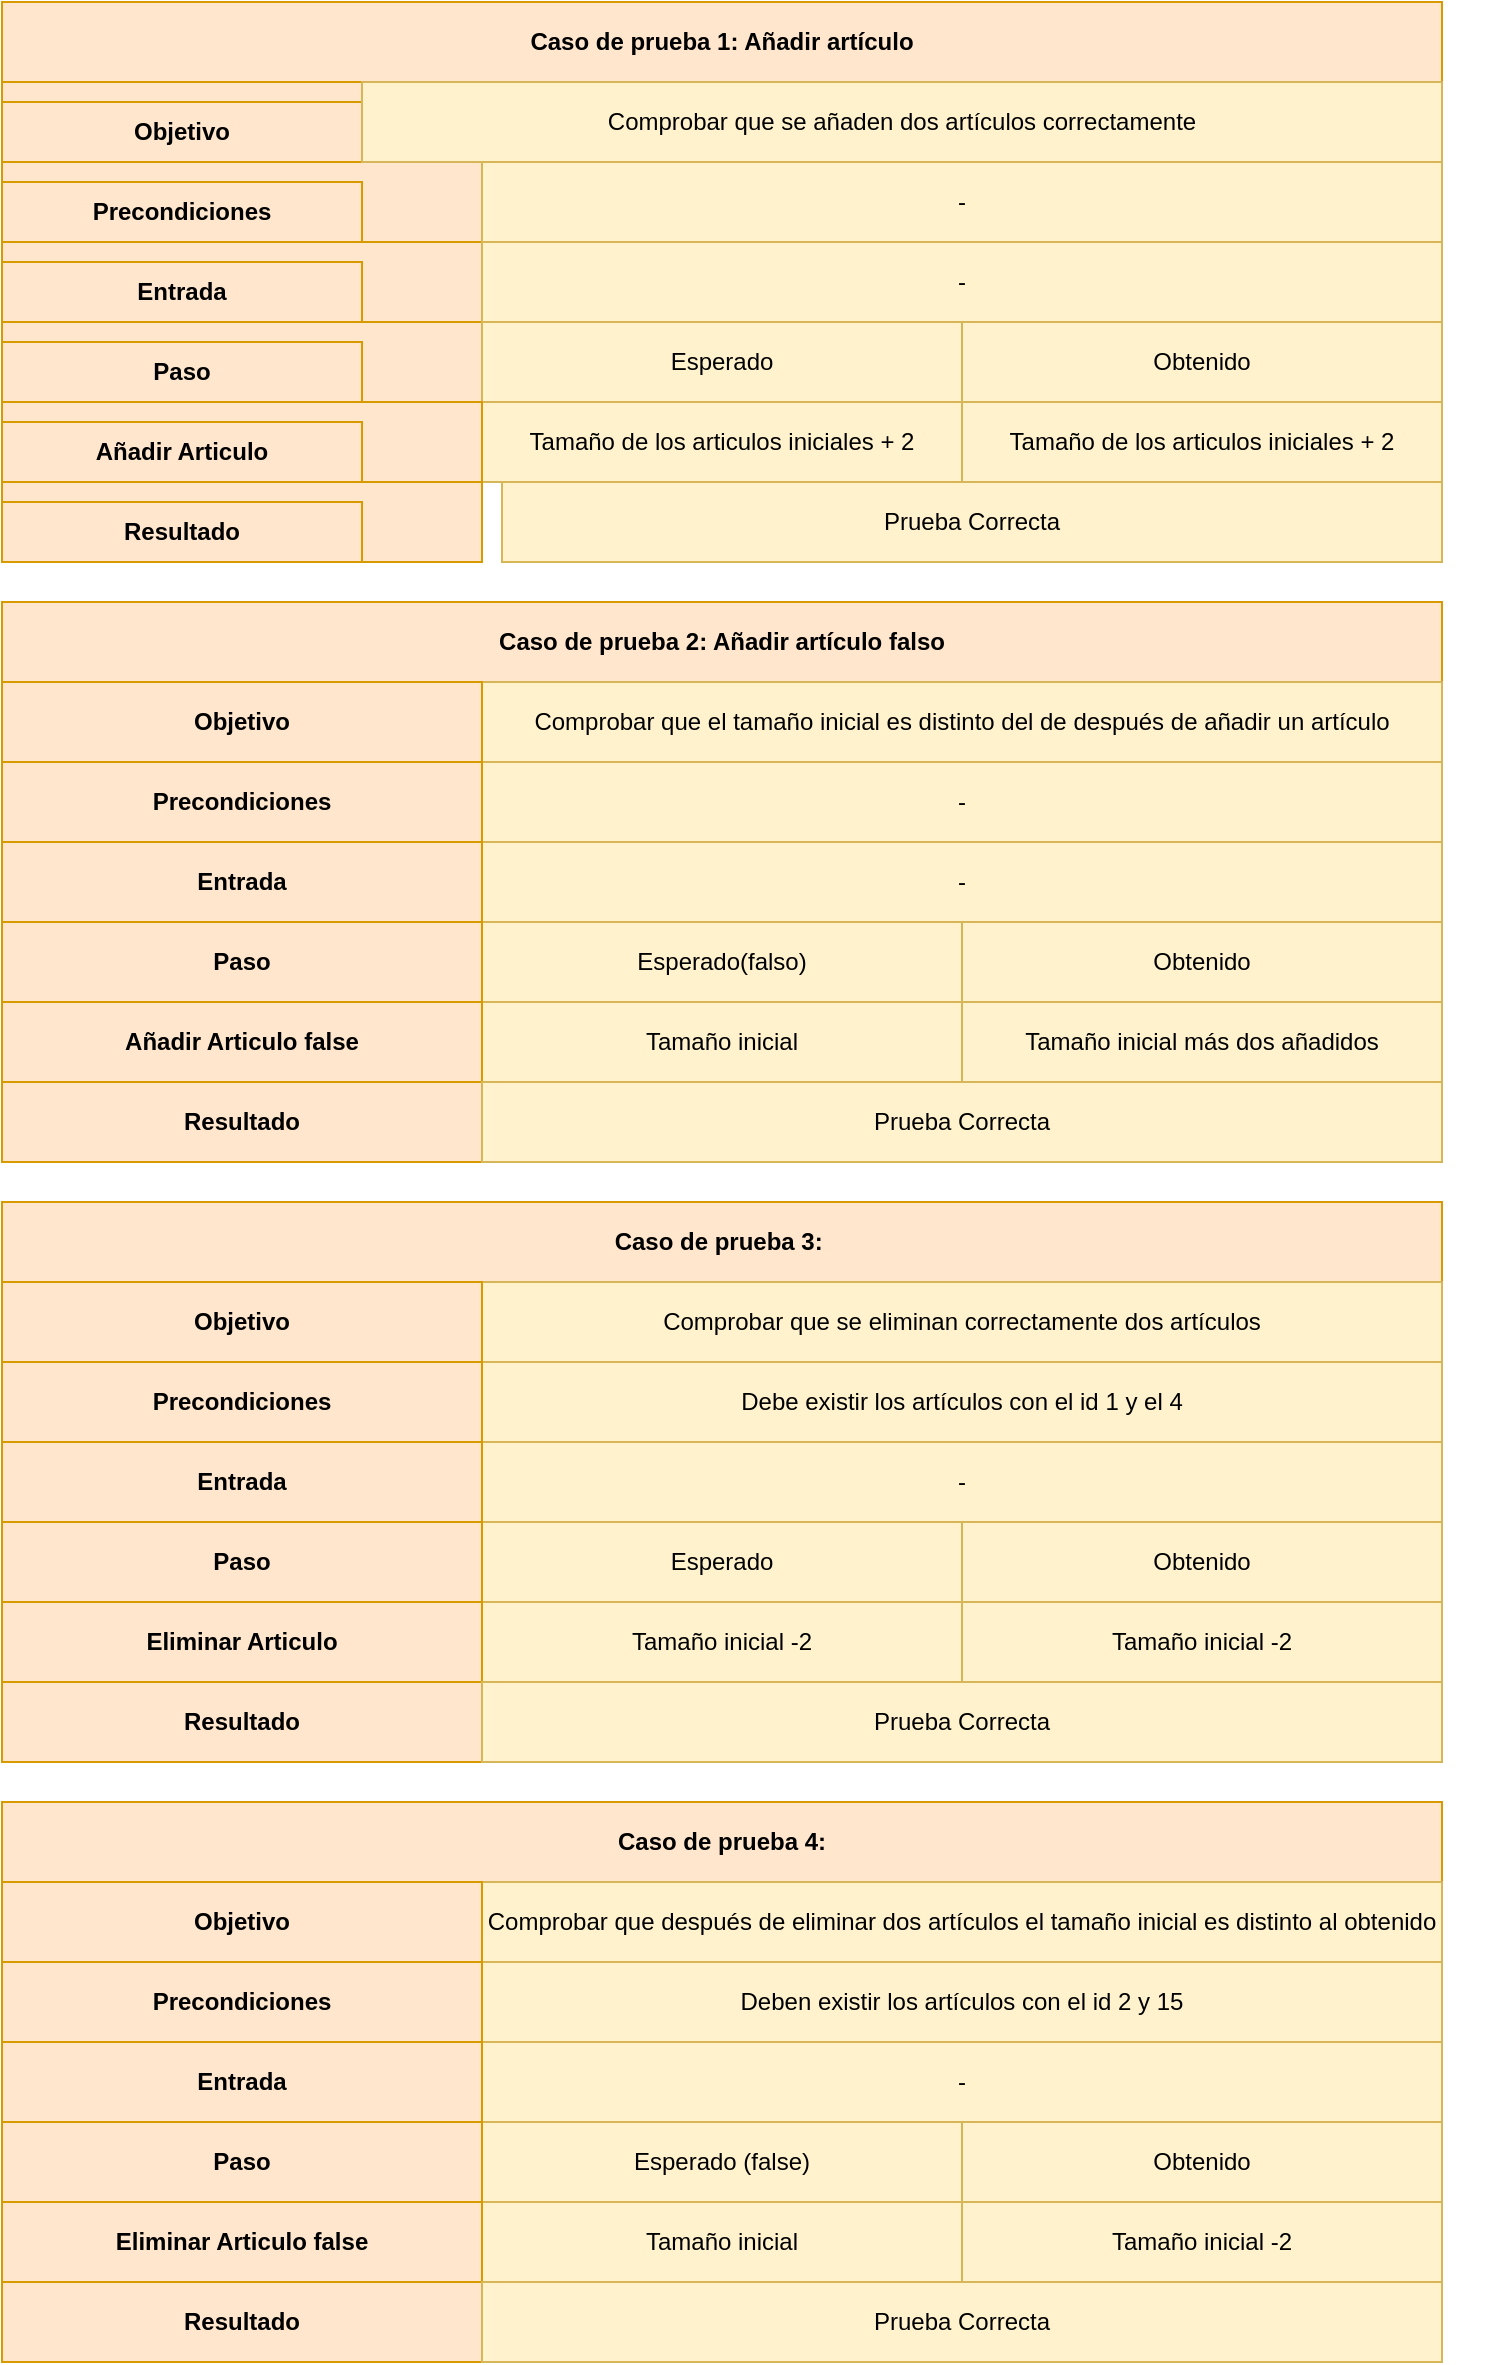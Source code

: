 <mxfile version="13.9.9" type="device"><diagram id="Tmcd0Xg-OnGolHkOcfXn" name="Página-1"><mxGraphModel dx="1086" dy="806" grid="1" gridSize="10" guides="1" tooltips="1" connect="1" arrows="1" fold="1" page="1" pageScale="1" pageWidth="827" pageHeight="1169" math="0" shadow="0"><root><mxCell id="0"/><mxCell id="1" parent="0"/><mxCell id="aLWLs9xz78HU5X2OALzb-88" value="" style="group" parent="1" vertex="1" connectable="0"><mxGeometry x="40" y="900" width="720" height="280" as="geometry"/></mxCell><mxCell id="aLWLs9xz78HU5X2OALzb-49" value="&lt;b&gt;Caso de prueba 4:&lt;/b&gt;" style="rounded=0;whiteSpace=wrap;html=1;fillColor=#ffe6cc;strokeColor=#d79b00;" parent="aLWLs9xz78HU5X2OALzb-88" vertex="1"><mxGeometry width="720" height="40" as="geometry"/></mxCell><mxCell id="aLWLs9xz78HU5X2OALzb-50" value="Comprobar que después de eliminar dos artículos el tamaño inicial es distinto al obtenido" style="rounded=0;whiteSpace=wrap;html=1;fillColor=#fff2cc;strokeColor=#d6b656;" parent="aLWLs9xz78HU5X2OALzb-88" vertex="1"><mxGeometry x="240" y="40" width="480" height="40" as="geometry"/></mxCell><mxCell id="aLWLs9xz78HU5X2OALzb-51" value="" style="rounded=0;whiteSpace=wrap;html=1;fillColor=#ffe6cc;strokeColor=#d79b00;" parent="aLWLs9xz78HU5X2OALzb-88" vertex="1"><mxGeometry y="40" width="240" height="40" as="geometry"/></mxCell><mxCell id="aLWLs9xz78HU5X2OALzb-52" value="" style="rounded=0;whiteSpace=wrap;html=1;fillColor=#ffe6cc;strokeColor=#d79b00;" parent="aLWLs9xz78HU5X2OALzb-88" vertex="1"><mxGeometry y="80" width="240" height="40" as="geometry"/></mxCell><mxCell id="aLWLs9xz78HU5X2OALzb-53" value="" style="rounded=0;whiteSpace=wrap;html=1;fillColor=#ffe6cc;strokeColor=#d79b00;" parent="aLWLs9xz78HU5X2OALzb-88" vertex="1"><mxGeometry y="120" width="240" height="40" as="geometry"/></mxCell><mxCell id="aLWLs9xz78HU5X2OALzb-54" value="" style="rounded=0;whiteSpace=wrap;html=1;fillColor=#ffe6cc;strokeColor=#d79b00;" parent="aLWLs9xz78HU5X2OALzb-88" vertex="1"><mxGeometry y="160" width="240" height="40" as="geometry"/></mxCell><mxCell id="aLWLs9xz78HU5X2OALzb-55" value="Deben existir los artículos con el id 2 y 15" style="rounded=0;whiteSpace=wrap;html=1;fillColor=#fff2cc;strokeColor=#d6b656;" parent="aLWLs9xz78HU5X2OALzb-88" vertex="1"><mxGeometry x="240" y="80" width="480" height="40" as="geometry"/></mxCell><mxCell id="aLWLs9xz78HU5X2OALzb-56" value="-" style="rounded=0;whiteSpace=wrap;html=1;fillColor=#fff2cc;strokeColor=#d6b656;" parent="aLWLs9xz78HU5X2OALzb-88" vertex="1"><mxGeometry x="240" y="120" width="480" height="40" as="geometry"/></mxCell><mxCell id="aLWLs9xz78HU5X2OALzb-57" value="Esperado (false)" style="rounded=0;whiteSpace=wrap;html=1;fillColor=#fff2cc;strokeColor=#d6b656;" parent="aLWLs9xz78HU5X2OALzb-88" vertex="1"><mxGeometry x="240" y="160" width="240" height="40" as="geometry"/></mxCell><mxCell id="aLWLs9xz78HU5X2OALzb-58" value="Obtenido" style="rounded=0;whiteSpace=wrap;html=1;fillColor=#fff2cc;strokeColor=#d6b656;" parent="aLWLs9xz78HU5X2OALzb-88" vertex="1"><mxGeometry x="480" y="160" width="240" height="40" as="geometry"/></mxCell><mxCell id="aLWLs9xz78HU5X2OALzb-59" value="Tamaño inicial -2" style="rounded=0;whiteSpace=wrap;html=1;fillColor=#fff2cc;strokeColor=#d6b656;" parent="aLWLs9xz78HU5X2OALzb-88" vertex="1"><mxGeometry x="480" y="200" width="240" height="40" as="geometry"/></mxCell><mxCell id="aLWLs9xz78HU5X2OALzb-60" value="Tamaño inicial" style="rounded=0;whiteSpace=wrap;html=1;fillColor=#fff2cc;strokeColor=#d6b656;" parent="aLWLs9xz78HU5X2OALzb-88" vertex="1"><mxGeometry x="240" y="200" width="240" height="40" as="geometry"/></mxCell><mxCell id="aLWLs9xz78HU5X2OALzb-61" value="" style="rounded=0;whiteSpace=wrap;html=1;fillColor=#ffe6cc;strokeColor=#d79b00;" parent="aLWLs9xz78HU5X2OALzb-88" vertex="1"><mxGeometry y="200" width="240" height="40" as="geometry"/></mxCell><mxCell id="aLWLs9xz78HU5X2OALzb-62" value="" style="rounded=0;whiteSpace=wrap;html=1;fillColor=#fff2cc;strokeColor=#d6b656;" parent="aLWLs9xz78HU5X2OALzb-88" vertex="1"><mxGeometry x="240" y="240" width="480" height="40" as="geometry"/></mxCell><mxCell id="aLWLs9xz78HU5X2OALzb-63" value="" style="rounded=0;whiteSpace=wrap;html=1;fillColor=#ffe6cc;strokeColor=#d79b00;" parent="aLWLs9xz78HU5X2OALzb-88" vertex="1"><mxGeometry y="240" width="240" height="40" as="geometry"/></mxCell><mxCell id="aLWLs9xz78HU5X2OALzb-82" value="&lt;b&gt;Objetivo&lt;/b&gt;" style="rounded=0;whiteSpace=wrap;html=1;fillColor=#ffe6cc;strokeColor=#d79b00;" parent="aLWLs9xz78HU5X2OALzb-88" vertex="1"><mxGeometry y="40" width="240" height="40" as="geometry"/></mxCell><mxCell id="aLWLs9xz78HU5X2OALzb-83" value="&lt;b&gt;Precondiciones&lt;/b&gt;" style="rounded=0;whiteSpace=wrap;html=1;fillColor=#ffe6cc;strokeColor=#d79b00;" parent="aLWLs9xz78HU5X2OALzb-88" vertex="1"><mxGeometry y="80" width="240" height="40" as="geometry"/></mxCell><mxCell id="aLWLs9xz78HU5X2OALzb-84" value="&lt;b&gt;Entrada&lt;/b&gt;" style="rounded=0;whiteSpace=wrap;html=1;fillColor=#ffe6cc;strokeColor=#d79b00;" parent="aLWLs9xz78HU5X2OALzb-88" vertex="1"><mxGeometry y="120" width="240" height="40" as="geometry"/></mxCell><mxCell id="aLWLs9xz78HU5X2OALzb-85" value="&lt;b&gt;Paso&lt;/b&gt;" style="rounded=0;whiteSpace=wrap;html=1;fillColor=#ffe6cc;strokeColor=#d79b00;" parent="aLWLs9xz78HU5X2OALzb-88" vertex="1"><mxGeometry y="160" width="240" height="40" as="geometry"/></mxCell><mxCell id="aLWLs9xz78HU5X2OALzb-86" value="&lt;b&gt;Eliminar Articulo false&lt;/b&gt;" style="rounded=0;whiteSpace=wrap;html=1;fillColor=#ffe6cc;strokeColor=#d79b00;" parent="aLWLs9xz78HU5X2OALzb-88" vertex="1"><mxGeometry y="200" width="240" height="40" as="geometry"/></mxCell><mxCell id="aLWLs9xz78HU5X2OALzb-87" value="&lt;b&gt;Resultado&lt;/b&gt;" style="rounded=0;whiteSpace=wrap;html=1;fillColor=#ffe6cc;strokeColor=#d79b00;" parent="aLWLs9xz78HU5X2OALzb-88" vertex="1"><mxGeometry y="240" width="240" height="40" as="geometry"/></mxCell><mxCell id="aLWLs9xz78HU5X2OALzb-95" value="Prueba Correcta" style="rounded=0;whiteSpace=wrap;html=1;fillColor=#fff2cc;strokeColor=#d6b656;" parent="aLWLs9xz78HU5X2OALzb-88" vertex="1"><mxGeometry x="240" y="240" width="480" height="40" as="geometry"/></mxCell><mxCell id="aLWLs9xz78HU5X2OALzb-89" value="" style="group" parent="1" vertex="1" connectable="0"><mxGeometry x="40" y="600" width="720" height="280" as="geometry"/></mxCell><mxCell id="aLWLs9xz78HU5X2OALzb-34" value="&lt;b&gt;Caso de prueba 3:&amp;nbsp;&lt;/b&gt;" style="rounded=0;whiteSpace=wrap;html=1;fillColor=#ffe6cc;strokeColor=#d79b00;" parent="aLWLs9xz78HU5X2OALzb-89" vertex="1"><mxGeometry width="720" height="40" as="geometry"/></mxCell><mxCell id="aLWLs9xz78HU5X2OALzb-35" value="Comprobar que se eliminan correctamente dos artículos" style="rounded=0;whiteSpace=wrap;html=1;fillColor=#fff2cc;strokeColor=#d6b656;" parent="aLWLs9xz78HU5X2OALzb-89" vertex="1"><mxGeometry x="240" y="40" width="480" height="40" as="geometry"/></mxCell><mxCell id="aLWLs9xz78HU5X2OALzb-36" value="" style="rounded=0;whiteSpace=wrap;html=1;fillColor=#ffe6cc;strokeColor=#d79b00;" parent="aLWLs9xz78HU5X2OALzb-89" vertex="1"><mxGeometry y="40" width="240" height="40" as="geometry"/></mxCell><mxCell id="aLWLs9xz78HU5X2OALzb-37" value="" style="rounded=0;whiteSpace=wrap;html=1;fillColor=#ffe6cc;strokeColor=#d79b00;" parent="aLWLs9xz78HU5X2OALzb-89" vertex="1"><mxGeometry y="80" width="240" height="40" as="geometry"/></mxCell><mxCell id="aLWLs9xz78HU5X2OALzb-38" value="" style="rounded=0;whiteSpace=wrap;html=1;fillColor=#ffe6cc;strokeColor=#d79b00;" parent="aLWLs9xz78HU5X2OALzb-89" vertex="1"><mxGeometry y="120" width="240" height="40" as="geometry"/></mxCell><mxCell id="aLWLs9xz78HU5X2OALzb-39" value="" style="rounded=0;whiteSpace=wrap;html=1;fillColor=#ffe6cc;strokeColor=#d79b00;" parent="aLWLs9xz78HU5X2OALzb-89" vertex="1"><mxGeometry y="160" width="240" height="40" as="geometry"/></mxCell><mxCell id="aLWLs9xz78HU5X2OALzb-40" value="Debe existir los artículos con el id 1 y el 4" style="rounded=0;whiteSpace=wrap;html=1;fillColor=#fff2cc;strokeColor=#d6b656;" parent="aLWLs9xz78HU5X2OALzb-89" vertex="1"><mxGeometry x="240" y="80" width="480" height="40" as="geometry"/></mxCell><mxCell id="aLWLs9xz78HU5X2OALzb-41" value="-" style="rounded=0;whiteSpace=wrap;html=1;fillColor=#fff2cc;strokeColor=#d6b656;" parent="aLWLs9xz78HU5X2OALzb-89" vertex="1"><mxGeometry x="240" y="120" width="480" height="40" as="geometry"/></mxCell><mxCell id="aLWLs9xz78HU5X2OALzb-42" value="Esperado" style="rounded=0;whiteSpace=wrap;html=1;fillColor=#fff2cc;strokeColor=#d6b656;" parent="aLWLs9xz78HU5X2OALzb-89" vertex="1"><mxGeometry x="240" y="160" width="240" height="40" as="geometry"/></mxCell><mxCell id="aLWLs9xz78HU5X2OALzb-43" value="Obtenido" style="rounded=0;whiteSpace=wrap;html=1;fillColor=#fff2cc;strokeColor=#d6b656;" parent="aLWLs9xz78HU5X2OALzb-89" vertex="1"><mxGeometry x="480" y="160" width="240" height="40" as="geometry"/></mxCell><mxCell id="aLWLs9xz78HU5X2OALzb-44" value="&lt;span&gt;Tamaño inicial -2&lt;/span&gt;" style="rounded=0;whiteSpace=wrap;html=1;fillColor=#fff2cc;strokeColor=#d6b656;" parent="aLWLs9xz78HU5X2OALzb-89" vertex="1"><mxGeometry x="480" y="200" width="240" height="40" as="geometry"/></mxCell><mxCell id="aLWLs9xz78HU5X2OALzb-45" value="Tamaño inicial -2" style="rounded=0;whiteSpace=wrap;html=1;fillColor=#fff2cc;strokeColor=#d6b656;" parent="aLWLs9xz78HU5X2OALzb-89" vertex="1"><mxGeometry x="240" y="200" width="240" height="40" as="geometry"/></mxCell><mxCell id="aLWLs9xz78HU5X2OALzb-46" value="" style="rounded=0;whiteSpace=wrap;html=1;fillColor=#ffe6cc;strokeColor=#d79b00;" parent="aLWLs9xz78HU5X2OALzb-89" vertex="1"><mxGeometry y="200" width="240" height="40" as="geometry"/></mxCell><mxCell id="aLWLs9xz78HU5X2OALzb-47" value="" style="rounded=0;whiteSpace=wrap;html=1;fillColor=#fff2cc;strokeColor=#d6b656;" parent="aLWLs9xz78HU5X2OALzb-89" vertex="1"><mxGeometry x="240" y="240" width="480" height="40" as="geometry"/></mxCell><mxCell id="aLWLs9xz78HU5X2OALzb-48" value="" style="rounded=0;whiteSpace=wrap;html=1;fillColor=#ffe6cc;strokeColor=#d79b00;" parent="aLWLs9xz78HU5X2OALzb-89" vertex="1"><mxGeometry y="240" width="240" height="40" as="geometry"/></mxCell><mxCell id="aLWLs9xz78HU5X2OALzb-70" value="&lt;b&gt;Objetivo&lt;/b&gt;" style="rounded=0;whiteSpace=wrap;html=1;fillColor=#ffe6cc;strokeColor=#d79b00;" parent="aLWLs9xz78HU5X2OALzb-89" vertex="1"><mxGeometry y="40" width="240" height="40" as="geometry"/></mxCell><mxCell id="aLWLs9xz78HU5X2OALzb-71" value="&lt;b&gt;Precondiciones&lt;/b&gt;" style="rounded=0;whiteSpace=wrap;html=1;fillColor=#ffe6cc;strokeColor=#d79b00;" parent="aLWLs9xz78HU5X2OALzb-89" vertex="1"><mxGeometry y="80" width="240" height="40" as="geometry"/></mxCell><mxCell id="aLWLs9xz78HU5X2OALzb-72" value="&lt;b&gt;Entrada&lt;/b&gt;" style="rounded=0;whiteSpace=wrap;html=1;fillColor=#ffe6cc;strokeColor=#d79b00;" parent="aLWLs9xz78HU5X2OALzb-89" vertex="1"><mxGeometry y="120" width="240" height="40" as="geometry"/></mxCell><mxCell id="aLWLs9xz78HU5X2OALzb-73" value="&lt;b&gt;Paso&lt;/b&gt;" style="rounded=0;whiteSpace=wrap;html=1;fillColor=#ffe6cc;strokeColor=#d79b00;" parent="aLWLs9xz78HU5X2OALzb-89" vertex="1"><mxGeometry y="160" width="240" height="40" as="geometry"/></mxCell><mxCell id="aLWLs9xz78HU5X2OALzb-74" value="&lt;b&gt;Eliminar Articulo&lt;/b&gt;" style="rounded=0;whiteSpace=wrap;html=1;fillColor=#ffe6cc;strokeColor=#d79b00;" parent="aLWLs9xz78HU5X2OALzb-89" vertex="1"><mxGeometry y="200" width="240" height="40" as="geometry"/></mxCell><mxCell id="aLWLs9xz78HU5X2OALzb-75" value="&lt;b&gt;Resultado&lt;/b&gt;" style="rounded=0;whiteSpace=wrap;html=1;fillColor=#ffe6cc;strokeColor=#d79b00;" parent="aLWLs9xz78HU5X2OALzb-89" vertex="1"><mxGeometry y="240" width="240" height="40" as="geometry"/></mxCell><mxCell id="aLWLs9xz78HU5X2OALzb-94" value="Prueba Correcta" style="rounded=0;whiteSpace=wrap;html=1;fillColor=#fff2cc;strokeColor=#d6b656;" parent="aLWLs9xz78HU5X2OALzb-89" vertex="1"><mxGeometry x="240" y="240" width="480" height="40" as="geometry"/></mxCell><mxCell id="aLWLs9xz78HU5X2OALzb-90" value="" style="group" parent="1" vertex="1" connectable="0"><mxGeometry x="40" y="300" width="720" height="280" as="geometry"/></mxCell><mxCell id="aLWLs9xz78HU5X2OALzb-19" value="&lt;b&gt;Caso de prueba 2: Añadir artículo falso&lt;/b&gt;" style="rounded=0;whiteSpace=wrap;html=1;fillColor=#ffe6cc;strokeColor=#d79b00;" parent="aLWLs9xz78HU5X2OALzb-90" vertex="1"><mxGeometry width="720" height="40" as="geometry"/></mxCell><mxCell id="aLWLs9xz78HU5X2OALzb-20" value="Comprobar que el tamaño inicial es distinto del de después de añadir un artículo" style="rounded=0;whiteSpace=wrap;html=1;fillColor=#fff2cc;strokeColor=#d6b656;" parent="aLWLs9xz78HU5X2OALzb-90" vertex="1"><mxGeometry x="240" y="40" width="480" height="40" as="geometry"/></mxCell><mxCell id="aLWLs9xz78HU5X2OALzb-21" value="" style="rounded=0;whiteSpace=wrap;html=1;fillColor=#ffe6cc;strokeColor=#d79b00;" parent="aLWLs9xz78HU5X2OALzb-90" vertex="1"><mxGeometry y="40" width="240" height="40" as="geometry"/></mxCell><mxCell id="aLWLs9xz78HU5X2OALzb-22" value="" style="rounded=0;whiteSpace=wrap;html=1;fillColor=#ffe6cc;strokeColor=#d79b00;" parent="aLWLs9xz78HU5X2OALzb-90" vertex="1"><mxGeometry y="80" width="240" height="40" as="geometry"/></mxCell><mxCell id="aLWLs9xz78HU5X2OALzb-23" value="" style="rounded=0;whiteSpace=wrap;html=1;fillColor=#ffe6cc;strokeColor=#d79b00;" parent="aLWLs9xz78HU5X2OALzb-90" vertex="1"><mxGeometry y="120" width="240" height="40" as="geometry"/></mxCell><mxCell id="aLWLs9xz78HU5X2OALzb-24" value="" style="rounded=0;whiteSpace=wrap;html=1;fillColor=#ffe6cc;strokeColor=#d79b00;" parent="aLWLs9xz78HU5X2OALzb-90" vertex="1"><mxGeometry y="160" width="240" height="40" as="geometry"/></mxCell><mxCell id="aLWLs9xz78HU5X2OALzb-25" value="-" style="rounded=0;whiteSpace=wrap;html=1;fillColor=#fff2cc;strokeColor=#d6b656;" parent="aLWLs9xz78HU5X2OALzb-90" vertex="1"><mxGeometry x="240" y="80" width="480" height="40" as="geometry"/></mxCell><mxCell id="aLWLs9xz78HU5X2OALzb-26" value="-" style="rounded=0;whiteSpace=wrap;html=1;fillColor=#fff2cc;strokeColor=#d6b656;" parent="aLWLs9xz78HU5X2OALzb-90" vertex="1"><mxGeometry x="240" y="120" width="480" height="40" as="geometry"/></mxCell><mxCell id="aLWLs9xz78HU5X2OALzb-27" value="Esperado(falso)" style="rounded=0;whiteSpace=wrap;html=1;fillColor=#fff2cc;strokeColor=#d6b656;" parent="aLWLs9xz78HU5X2OALzb-90" vertex="1"><mxGeometry x="240" y="160" width="240" height="40" as="geometry"/></mxCell><mxCell id="aLWLs9xz78HU5X2OALzb-28" value="Obtenido" style="rounded=0;whiteSpace=wrap;html=1;fillColor=#fff2cc;strokeColor=#d6b656;" parent="aLWLs9xz78HU5X2OALzb-90" vertex="1"><mxGeometry x="480" y="160" width="240" height="40" as="geometry"/></mxCell><mxCell id="aLWLs9xz78HU5X2OALzb-29" value="Tamaño inicial más dos añadidos" style="rounded=0;whiteSpace=wrap;html=1;fillColor=#fff2cc;strokeColor=#d6b656;" parent="aLWLs9xz78HU5X2OALzb-90" vertex="1"><mxGeometry x="480" y="200" width="240" height="40" as="geometry"/></mxCell><mxCell id="aLWLs9xz78HU5X2OALzb-30" value="Tamaño inicial" style="rounded=0;whiteSpace=wrap;html=1;fillColor=#fff2cc;strokeColor=#d6b656;" parent="aLWLs9xz78HU5X2OALzb-90" vertex="1"><mxGeometry x="240" y="200" width="240" height="40" as="geometry"/></mxCell><mxCell id="aLWLs9xz78HU5X2OALzb-31" value="" style="rounded=0;whiteSpace=wrap;html=1;fillColor=#ffe6cc;strokeColor=#d79b00;" parent="aLWLs9xz78HU5X2OALzb-90" vertex="1"><mxGeometry y="200" width="240" height="40" as="geometry"/></mxCell><mxCell id="aLWLs9xz78HU5X2OALzb-32" value="" style="rounded=0;whiteSpace=wrap;html=1;fillColor=#fff2cc;strokeColor=#d6b656;" parent="aLWLs9xz78HU5X2OALzb-90" vertex="1"><mxGeometry x="240" y="240" width="480" height="40" as="geometry"/></mxCell><mxCell id="aLWLs9xz78HU5X2OALzb-33" value="" style="rounded=0;whiteSpace=wrap;html=1;fillColor=#ffe6cc;strokeColor=#d79b00;" parent="aLWLs9xz78HU5X2OALzb-90" vertex="1"><mxGeometry y="240" width="240" height="40" as="geometry"/></mxCell><mxCell id="aLWLs9xz78HU5X2OALzb-64" value="&lt;b&gt;Objetivo&lt;/b&gt;" style="rounded=0;whiteSpace=wrap;html=1;fillColor=#ffe6cc;strokeColor=#d79b00;" parent="aLWLs9xz78HU5X2OALzb-90" vertex="1"><mxGeometry y="40" width="240" height="40" as="geometry"/></mxCell><mxCell id="aLWLs9xz78HU5X2OALzb-65" value="&lt;b&gt;Precondiciones&lt;/b&gt;" style="rounded=0;whiteSpace=wrap;html=1;fillColor=#ffe6cc;strokeColor=#d79b00;" parent="aLWLs9xz78HU5X2OALzb-90" vertex="1"><mxGeometry y="80" width="240" height="40" as="geometry"/></mxCell><mxCell id="aLWLs9xz78HU5X2OALzb-66" value="&lt;b&gt;Entrada&lt;/b&gt;" style="rounded=0;whiteSpace=wrap;html=1;fillColor=#ffe6cc;strokeColor=#d79b00;" parent="aLWLs9xz78HU5X2OALzb-90" vertex="1"><mxGeometry y="120" width="240" height="40" as="geometry"/></mxCell><mxCell id="aLWLs9xz78HU5X2OALzb-67" value="&lt;b&gt;Paso&lt;/b&gt;" style="rounded=0;whiteSpace=wrap;html=1;fillColor=#ffe6cc;strokeColor=#d79b00;" parent="aLWLs9xz78HU5X2OALzb-90" vertex="1"><mxGeometry y="160" width="240" height="40" as="geometry"/></mxCell><mxCell id="aLWLs9xz78HU5X2OALzb-68" value="&lt;b&gt;Añadir Articulo false&lt;/b&gt;" style="rounded=0;whiteSpace=wrap;html=1;fillColor=#ffe6cc;strokeColor=#d79b00;" parent="aLWLs9xz78HU5X2OALzb-90" vertex="1"><mxGeometry y="200" width="240" height="40" as="geometry"/></mxCell><mxCell id="aLWLs9xz78HU5X2OALzb-69" value="&lt;b&gt;Resultado&lt;/b&gt;" style="rounded=0;whiteSpace=wrap;html=1;fillColor=#ffe6cc;strokeColor=#d79b00;" parent="aLWLs9xz78HU5X2OALzb-90" vertex="1"><mxGeometry y="240" width="240" height="40" as="geometry"/></mxCell><mxCell id="aLWLs9xz78HU5X2OALzb-93" value="Prueba Correcta" style="rounded=0;whiteSpace=wrap;html=1;fillColor=#fff2cc;strokeColor=#d6b656;" parent="aLWLs9xz78HU5X2OALzb-90" vertex="1"><mxGeometry x="240" y="240" width="480" height="40" as="geometry"/></mxCell><mxCell id="aLWLs9xz78HU5X2OALzb-91" value="" style="group" parent="1" vertex="1" connectable="0"><mxGeometry x="40" width="750" height="280" as="geometry"/></mxCell><mxCell id="aLWLs9xz78HU5X2OALzb-1" value="&lt;b&gt;Caso de prueba 1: Añadir artículo&lt;/b&gt;" style="rounded=0;whiteSpace=wrap;html=1;fillColor=#ffe6cc;strokeColor=#d79b00;" parent="aLWLs9xz78HU5X2OALzb-91" vertex="1"><mxGeometry width="720" height="40" as="geometry"/></mxCell><mxCell id="aLWLs9xz78HU5X2OALzb-6" value="Objetivo" style="rounded=0;whiteSpace=wrap;html=1;fillColor=#ffe6cc;strokeColor=#d79b00;" parent="aLWLs9xz78HU5X2OALzb-91" vertex="1"><mxGeometry y="40" width="240" height="40" as="geometry"/></mxCell><mxCell id="aLWLs9xz78HU5X2OALzb-7" value="Precondiciones" style="rounded=0;whiteSpace=wrap;html=1;fillColor=#ffe6cc;strokeColor=#d79b00;" parent="aLWLs9xz78HU5X2OALzb-91" vertex="1"><mxGeometry y="80" width="240" height="40" as="geometry"/></mxCell><mxCell id="aLWLs9xz78HU5X2OALzb-8" value="Entrada" style="rounded=0;whiteSpace=wrap;html=1;fillColor=#ffe6cc;strokeColor=#d79b00;" parent="aLWLs9xz78HU5X2OALzb-91" vertex="1"><mxGeometry y="120" width="240" height="40" as="geometry"/></mxCell><mxCell id="aLWLs9xz78HU5X2OALzb-9" value="Paso" style="rounded=0;whiteSpace=wrap;html=1;fillColor=#ffe6cc;strokeColor=#d79b00;" parent="aLWLs9xz78HU5X2OALzb-91" vertex="1"><mxGeometry y="160" width="240" height="40" as="geometry"/></mxCell><mxCell id="aLWLs9xz78HU5X2OALzb-10" value="-" style="rounded=0;whiteSpace=wrap;html=1;fillColor=#fff2cc;strokeColor=#d6b656;" parent="aLWLs9xz78HU5X2OALzb-91" vertex="1"><mxGeometry x="240" y="80" width="480" height="40" as="geometry"/></mxCell><mxCell id="aLWLs9xz78HU5X2OALzb-11" value="-" style="rounded=0;whiteSpace=wrap;html=1;fillColor=#fff2cc;strokeColor=#d6b656;" parent="aLWLs9xz78HU5X2OALzb-91" vertex="1"><mxGeometry x="240" y="120" width="480" height="40" as="geometry"/></mxCell><mxCell id="aLWLs9xz78HU5X2OALzb-12" value="Esperado" style="rounded=0;whiteSpace=wrap;html=1;fillColor=#fff2cc;strokeColor=#d6b656;" parent="aLWLs9xz78HU5X2OALzb-91" vertex="1"><mxGeometry x="240" y="160" width="240" height="40" as="geometry"/></mxCell><mxCell id="aLWLs9xz78HU5X2OALzb-13" value="Obtenido" style="rounded=0;whiteSpace=wrap;html=1;fillColor=#fff2cc;strokeColor=#d6b656;" parent="aLWLs9xz78HU5X2OALzb-91" vertex="1"><mxGeometry x="480" y="160" width="240" height="40" as="geometry"/></mxCell><mxCell id="aLWLs9xz78HU5X2OALzb-14" value="" style="rounded=0;whiteSpace=wrap;html=1;fillColor=#fff2cc;strokeColor=#d6b656;" parent="aLWLs9xz78HU5X2OALzb-91" vertex="1"><mxGeometry x="480" y="200" width="240" height="40" as="geometry"/></mxCell><mxCell id="aLWLs9xz78HU5X2OALzb-15" value="Tamaño de los articulos iniciales + 2" style="rounded=0;whiteSpace=wrap;html=1;fillColor=#fff2cc;strokeColor=#d6b656;" parent="aLWLs9xz78HU5X2OALzb-91" vertex="1"><mxGeometry x="240" y="200" width="240" height="40" as="geometry"/></mxCell><mxCell id="aLWLs9xz78HU5X2OALzb-16" value="" style="rounded=0;whiteSpace=wrap;html=1;fillColor=#ffe6cc;strokeColor=#d79b00;" parent="aLWLs9xz78HU5X2OALzb-91" vertex="1"><mxGeometry y="200" width="240" height="40" as="geometry"/></mxCell><mxCell id="aLWLs9xz78HU5X2OALzb-17" value="Prueba Correcta" style="rounded=0;whiteSpace=wrap;html=1;fillColor=#fff2cc;strokeColor=#d6b656;" parent="aLWLs9xz78HU5X2OALzb-91" vertex="1"><mxGeometry x="250" y="240" width="470" height="40" as="geometry"/></mxCell><mxCell id="aLWLs9xz78HU5X2OALzb-18" value="Resultado" style="rounded=0;whiteSpace=wrap;html=1;fillColor=#ffe6cc;strokeColor=#d79b00;" parent="aLWLs9xz78HU5X2OALzb-91" vertex="1"><mxGeometry y="240" width="240" height="40" as="geometry"/></mxCell><mxCell id="aLWLs9xz78HU5X2OALzb-76" value="&lt;b&gt;Objetivo&lt;/b&gt;" style="rounded=0;whiteSpace=wrap;html=1;fillColor=#ffe6cc;strokeColor=#d79b00;" parent="aLWLs9xz78HU5X2OALzb-91" vertex="1"><mxGeometry y="50" width="180" height="30" as="geometry"/></mxCell><mxCell id="aLWLs9xz78HU5X2OALzb-77" value="&lt;b&gt;Precondiciones&lt;/b&gt;" style="rounded=0;whiteSpace=wrap;html=1;fillColor=#ffe6cc;strokeColor=#d79b00;" parent="aLWLs9xz78HU5X2OALzb-91" vertex="1"><mxGeometry y="90" width="180" height="30" as="geometry"/></mxCell><mxCell id="aLWLs9xz78HU5X2OALzb-78" value="&lt;b&gt;Entrada&lt;/b&gt;" style="rounded=0;whiteSpace=wrap;html=1;fillColor=#ffe6cc;strokeColor=#d79b00;" parent="aLWLs9xz78HU5X2OALzb-91" vertex="1"><mxGeometry y="130" width="180" height="30" as="geometry"/></mxCell><mxCell id="aLWLs9xz78HU5X2OALzb-79" value="&lt;b&gt;Paso&lt;/b&gt;" style="rounded=0;whiteSpace=wrap;html=1;fillColor=#ffe6cc;strokeColor=#d79b00;" parent="aLWLs9xz78HU5X2OALzb-91" vertex="1"><mxGeometry y="170" width="180" height="30" as="geometry"/></mxCell><mxCell id="aLWLs9xz78HU5X2OALzb-80" value="&lt;b&gt;Añadir Articulo&lt;/b&gt;" style="rounded=0;whiteSpace=wrap;html=1;fillColor=#ffe6cc;strokeColor=#d79b00;" parent="aLWLs9xz78HU5X2OALzb-91" vertex="1"><mxGeometry y="210" width="180" height="30" as="geometry"/></mxCell><mxCell id="aLWLs9xz78HU5X2OALzb-81" value="&lt;b&gt;Resultado&lt;/b&gt;" style="rounded=0;whiteSpace=wrap;html=1;fillColor=#ffe6cc;strokeColor=#d79b00;" parent="aLWLs9xz78HU5X2OALzb-91" vertex="1"><mxGeometry y="250" width="180" height="30" as="geometry"/></mxCell><mxCell id="aLWLs9xz78HU5X2OALzb-92" value="Tamaño de los articulos iniciales + 2" style="rounded=0;whiteSpace=wrap;html=1;fillColor=#fff2cc;strokeColor=#d6b656;" parent="aLWLs9xz78HU5X2OALzb-91" vertex="1"><mxGeometry x="480" y="200" width="240" height="40" as="geometry"/></mxCell><mxCell id="aLWLs9xz78HU5X2OALzb-4" value="Comprobar que se añaden dos artículos correctamente" style="rounded=0;whiteSpace=wrap;html=1;fillColor=#fff2cc;strokeColor=#d6b656;" parent="aLWLs9xz78HU5X2OALzb-91" vertex="1"><mxGeometry x="180" y="40" width="540" height="40" as="geometry"/></mxCell></root></mxGraphModel></diagram></mxfile>